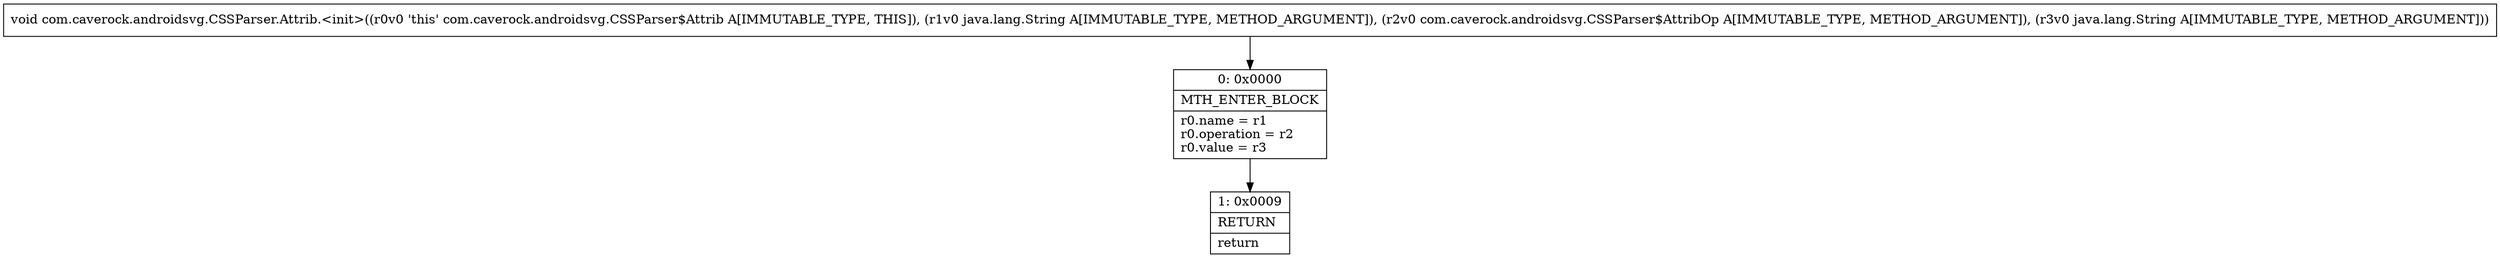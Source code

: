 digraph "CFG forcom.caverock.androidsvg.CSSParser.Attrib.\<init\>(Ljava\/lang\/String;Lcom\/caverock\/androidsvg\/CSSParser$AttribOp;Ljava\/lang\/String;)V" {
Node_0 [shape=record,label="{0\:\ 0x0000|MTH_ENTER_BLOCK\l|r0.name = r1\lr0.operation = r2\lr0.value = r3\l}"];
Node_1 [shape=record,label="{1\:\ 0x0009|RETURN\l|return\l}"];
MethodNode[shape=record,label="{void com.caverock.androidsvg.CSSParser.Attrib.\<init\>((r0v0 'this' com.caverock.androidsvg.CSSParser$Attrib A[IMMUTABLE_TYPE, THIS]), (r1v0 java.lang.String A[IMMUTABLE_TYPE, METHOD_ARGUMENT]), (r2v0 com.caverock.androidsvg.CSSParser$AttribOp A[IMMUTABLE_TYPE, METHOD_ARGUMENT]), (r3v0 java.lang.String A[IMMUTABLE_TYPE, METHOD_ARGUMENT])) }"];
MethodNode -> Node_0;
Node_0 -> Node_1;
}

